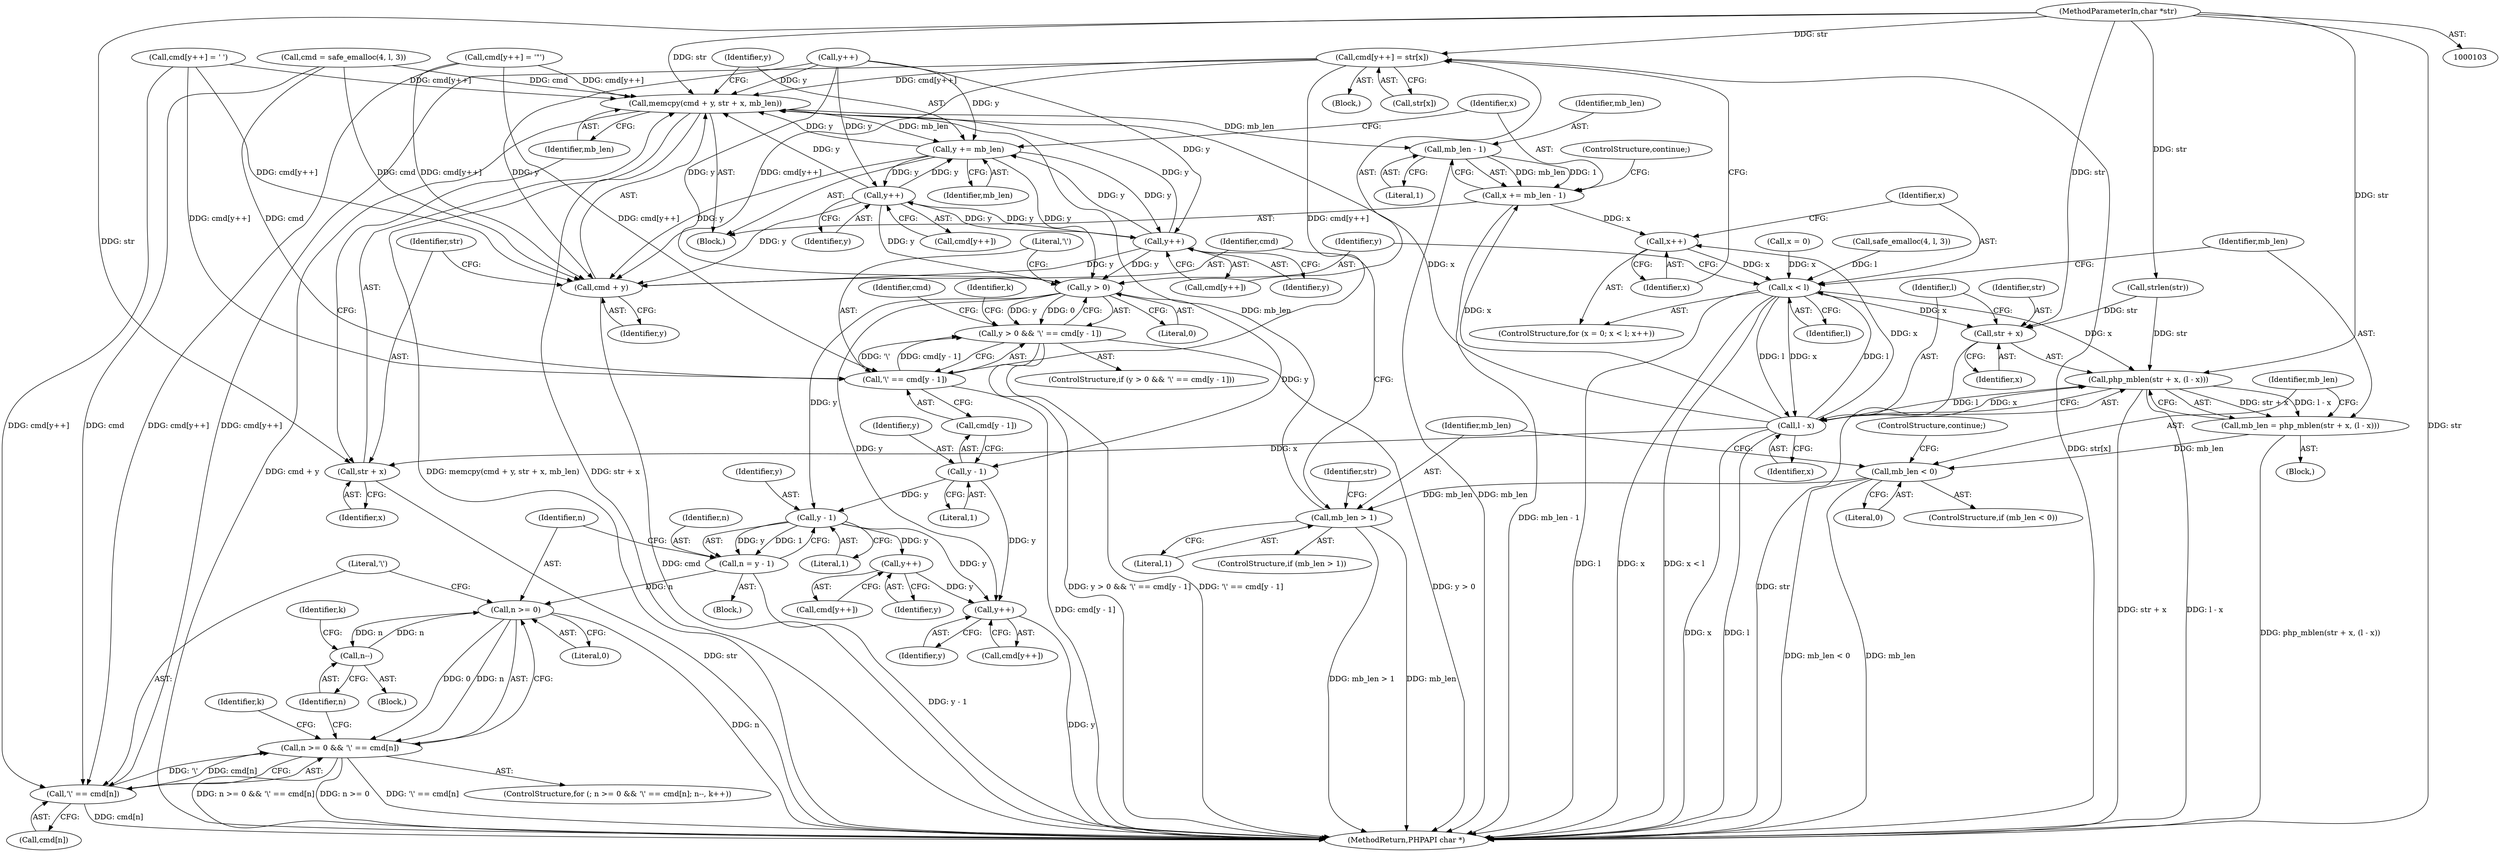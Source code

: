 digraph "0_php_d2ac264ffea5ca2e85640b6736e0c7cd4ee9a4a9@array" {
"1000202" [label="(Call,cmd[y++] = str[x])"];
"1000104" [label="(MethodParameterIn,char *str)"];
"1000170" [label="(Call,memcpy(cmd + y, str + x, mb_len))"];
"1000178" [label="(Call,y += mb_len)"];
"1000171" [label="(Call,cmd + y)"];
"1000197" [label="(Call,y++)"];
"1000205" [label="(Call,y++)"];
"1000212" [label="(Call,y > 0)"];
"1000211" [label="(Call,y > 0 && '\\' == cmd[y - 1])"];
"1000219" [label="(Call,y - 1)"];
"1000230" [label="(Call,y - 1)"];
"1000228" [label="(Call,n = y - 1)"];
"1000235" [label="(Call,n >= 0)"];
"1000234" [label="(Call,n >= 0 && '\\' == cmd[n])"];
"1000244" [label="(Call,n--)"];
"1000256" [label="(Call,y++)"];
"1000262" [label="(Call,y++)"];
"1000183" [label="(Call,mb_len - 1)"];
"1000181" [label="(Call,x += mb_len - 1)"];
"1000145" [label="(Call,x++)"];
"1000142" [label="(Call,x < l)"];
"1000151" [label="(Call,php_mblen(str + x, (l - x)))"];
"1000149" [label="(Call,mb_len = php_mblen(str + x, (l - x)))"];
"1000159" [label="(Call,mb_len < 0)"];
"1000166" [label="(Call,mb_len > 1)"];
"1000152" [label="(Call,str + x)"];
"1000155" [label="(Call,l - x)"];
"1000174" [label="(Call,str + x)"];
"1000215" [label="(Call,'\\' == cmd[y - 1])"];
"1000238" [label="(Call,'\\' == cmd[n])"];
"1000174" [label="(Call,str + x)"];
"1000155" [label="(Call,l - x)"];
"1000216" [label="(Literal,'\\')"];
"1000235" [label="(Call,n >= 0)"];
"1000146" [label="(Identifier,x)"];
"1000234" [label="(Call,n >= 0 && '\\' == cmd[n])"];
"1000138" [label="(ControlStructure,for (x = 0; x < l; x++))"];
"1000173" [label="(Identifier,y)"];
"1000213" [label="(Identifier,y)"];
"1000243" [label="(Block,)"];
"1000237" [label="(Literal,0)"];
"1000211" [label="(Call,y > 0 && '\\' == cmd[y - 1])"];
"1000171" [label="(Call,cmd + y)"];
"1000197" [label="(Call,y++)"];
"1000232" [label="(Literal,1)"];
"1000104" [label="(MethodParameterIn,char *str)"];
"1000143" [label="(Identifier,x)"];
"1000158" [label="(ControlStructure,if (mb_len < 0))"];
"1000220" [label="(Identifier,y)"];
"1000236" [label="(Identifier,n)"];
"1000262" [label="(Call,y++)"];
"1000250" [label="(Identifier,k)"];
"1000151" [label="(Call,php_mblen(str + x, (l - x)))"];
"1000247" [label="(Identifier,k)"];
"1000239" [label="(Literal,'\\')"];
"1000179" [label="(Identifier,y)"];
"1000206" [label="(Identifier,y)"];
"1000244" [label="(Call,n--)"];
"1000160" [label="(Identifier,mb_len)"];
"1000169" [label="(Block,)"];
"1000191" [label="(Block,)"];
"1000263" [label="(Identifier,y)"];
"1000198" [label="(Identifier,y)"];
"1000167" [label="(Identifier,mb_len)"];
"1000203" [label="(Call,cmd[y++])"];
"1000181" [label="(Call,x += mb_len - 1)"];
"1000177" [label="(Identifier,mb_len)"];
"1000180" [label="(Identifier,mb_len)"];
"1000142" [label="(Call,x < l)"];
"1000153" [label="(Identifier,str)"];
"1000225" [label="(Identifier,k)"];
"1000189" [label="(Identifier,str)"];
"1000212" [label="(Call,y > 0)"];
"1000184" [label="(Identifier,mb_len)"];
"1000230" [label="(Call,y - 1)"];
"1000163" [label="(ControlStructure,continue;)"];
"1000257" [label="(Identifier,y)"];
"1000152" [label="(Call,str + x)"];
"1000215" [label="(Call,'\\' == cmd[y - 1])"];
"1000147" [label="(Block,)"];
"1000114" [label="(Call,strlen(str))"];
"1000229" [label="(Identifier,n)"];
"1000132" [label="(Call,cmd[y++] = '\"')"];
"1000128" [label="(Call,safe_emalloc(4, l, 3))"];
"1000170" [label="(Call,memcpy(cmd + y, str + x, mb_len))"];
"1000205" [label="(Call,y++)"];
"1000150" [label="(Identifier,mb_len)"];
"1000214" [label="(Literal,0)"];
"1000182" [label="(Identifier,x)"];
"1000161" [label="(Literal,0)"];
"1000256" [label="(Call,y++)"];
"1000195" [label="(Call,cmd[y++])"];
"1000254" [label="(Call,cmd[y++])"];
"1000219" [label="(Call,y - 1)"];
"1000240" [label="(Call,cmd[n])"];
"1000165" [label="(ControlStructure,if (mb_len > 1))"];
"1000233" [label="(ControlStructure,for (; n >= 0 && '\\' == cmd[n]; n--, k++))"];
"1000156" [label="(Identifier,l)"];
"1000245" [label="(Identifier,n)"];
"1000166" [label="(Call,mb_len > 1)"];
"1000172" [label="(Identifier,cmd)"];
"1000221" [label="(Literal,1)"];
"1000260" [label="(Call,cmd[y++])"];
"1000202" [label="(Call,cmd[y++] = str[x])"];
"1000217" [label="(Call,cmd[y - 1])"];
"1000185" [label="(Literal,1)"];
"1000207" [label="(Call,str[x])"];
"1000194" [label="(Call,cmd[y++] = ' ')"];
"1000178" [label="(Call,y += mb_len)"];
"1000261" [label="(Identifier,cmd)"];
"1000231" [label="(Identifier,y)"];
"1000175" [label="(Identifier,str)"];
"1000228" [label="(Call,n = y - 1)"];
"1000139" [label="(Call,x = 0)"];
"1000186" [label="(ControlStructure,continue;)"];
"1000144" [label="(Identifier,l)"];
"1000176" [label="(Identifier,x)"];
"1000210" [label="(ControlStructure,if (y > 0 && '\\' == cmd[y - 1]))"];
"1000238" [label="(Call,'\\' == cmd[n])"];
"1000222" [label="(Block,)"];
"1000157" [label="(Identifier,x)"];
"1000159" [label="(Call,mb_len < 0)"];
"1000154" [label="(Identifier,x)"];
"1000126" [label="(Call,cmd = safe_emalloc(4, l, 3))"];
"1000149" [label="(Call,mb_len = php_mblen(str + x, (l - x)))"];
"1000168" [label="(Literal,1)"];
"1000135" [label="(Call,y++)"];
"1000265" [label="(MethodReturn,PHPAPI char *)"];
"1000183" [label="(Call,mb_len - 1)"];
"1000145" [label="(Call,x++)"];
"1000202" -> "1000191"  [label="AST: "];
"1000202" -> "1000207"  [label="CFG: "];
"1000203" -> "1000202"  [label="AST: "];
"1000207" -> "1000202"  [label="AST: "];
"1000146" -> "1000202"  [label="CFG: "];
"1000202" -> "1000265"  [label="DDG: str[x]"];
"1000202" -> "1000170"  [label="DDG: cmd[y++]"];
"1000202" -> "1000171"  [label="DDG: cmd[y++]"];
"1000104" -> "1000202"  [label="DDG: str"];
"1000202" -> "1000215"  [label="DDG: cmd[y++]"];
"1000202" -> "1000238"  [label="DDG: cmd[y++]"];
"1000104" -> "1000103"  [label="AST: "];
"1000104" -> "1000265"  [label="DDG: str"];
"1000104" -> "1000114"  [label="DDG: str"];
"1000104" -> "1000151"  [label="DDG: str"];
"1000104" -> "1000152"  [label="DDG: str"];
"1000104" -> "1000170"  [label="DDG: str"];
"1000104" -> "1000174"  [label="DDG: str"];
"1000170" -> "1000169"  [label="AST: "];
"1000170" -> "1000177"  [label="CFG: "];
"1000171" -> "1000170"  [label="AST: "];
"1000174" -> "1000170"  [label="AST: "];
"1000177" -> "1000170"  [label="AST: "];
"1000179" -> "1000170"  [label="CFG: "];
"1000170" -> "1000265"  [label="DDG: cmd + y"];
"1000170" -> "1000265"  [label="DDG: memcpy(cmd + y, str + x, mb_len)"];
"1000170" -> "1000265"  [label="DDG: str + x"];
"1000194" -> "1000170"  [label="DDG: cmd[y++]"];
"1000126" -> "1000170"  [label="DDG: cmd"];
"1000132" -> "1000170"  [label="DDG: cmd[y++]"];
"1000178" -> "1000170"  [label="DDG: y"];
"1000205" -> "1000170"  [label="DDG: y"];
"1000135" -> "1000170"  [label="DDG: y"];
"1000197" -> "1000170"  [label="DDG: y"];
"1000155" -> "1000170"  [label="DDG: x"];
"1000166" -> "1000170"  [label="DDG: mb_len"];
"1000170" -> "1000178"  [label="DDG: mb_len"];
"1000170" -> "1000183"  [label="DDG: mb_len"];
"1000178" -> "1000169"  [label="AST: "];
"1000178" -> "1000180"  [label="CFG: "];
"1000179" -> "1000178"  [label="AST: "];
"1000180" -> "1000178"  [label="AST: "];
"1000182" -> "1000178"  [label="CFG: "];
"1000178" -> "1000171"  [label="DDG: y"];
"1000205" -> "1000178"  [label="DDG: y"];
"1000135" -> "1000178"  [label="DDG: y"];
"1000197" -> "1000178"  [label="DDG: y"];
"1000178" -> "1000197"  [label="DDG: y"];
"1000178" -> "1000205"  [label="DDG: y"];
"1000178" -> "1000212"  [label="DDG: y"];
"1000171" -> "1000173"  [label="CFG: "];
"1000172" -> "1000171"  [label="AST: "];
"1000173" -> "1000171"  [label="AST: "];
"1000175" -> "1000171"  [label="CFG: "];
"1000171" -> "1000265"  [label="DDG: cmd"];
"1000194" -> "1000171"  [label="DDG: cmd[y++]"];
"1000126" -> "1000171"  [label="DDG: cmd"];
"1000132" -> "1000171"  [label="DDG: cmd[y++]"];
"1000205" -> "1000171"  [label="DDG: y"];
"1000135" -> "1000171"  [label="DDG: y"];
"1000197" -> "1000171"  [label="DDG: y"];
"1000197" -> "1000195"  [label="AST: "];
"1000197" -> "1000198"  [label="CFG: "];
"1000198" -> "1000197"  [label="AST: "];
"1000195" -> "1000197"  [label="CFG: "];
"1000205" -> "1000197"  [label="DDG: y"];
"1000135" -> "1000197"  [label="DDG: y"];
"1000197" -> "1000205"  [label="DDG: y"];
"1000197" -> "1000212"  [label="DDG: y"];
"1000205" -> "1000203"  [label="AST: "];
"1000205" -> "1000206"  [label="CFG: "];
"1000206" -> "1000205"  [label="AST: "];
"1000203" -> "1000205"  [label="CFG: "];
"1000135" -> "1000205"  [label="DDG: y"];
"1000205" -> "1000212"  [label="DDG: y"];
"1000212" -> "1000211"  [label="AST: "];
"1000212" -> "1000214"  [label="CFG: "];
"1000213" -> "1000212"  [label="AST: "];
"1000214" -> "1000212"  [label="AST: "];
"1000216" -> "1000212"  [label="CFG: "];
"1000211" -> "1000212"  [label="CFG: "];
"1000212" -> "1000211"  [label="DDG: y"];
"1000212" -> "1000211"  [label="DDG: 0"];
"1000135" -> "1000212"  [label="DDG: y"];
"1000212" -> "1000219"  [label="DDG: y"];
"1000212" -> "1000230"  [label="DDG: y"];
"1000212" -> "1000262"  [label="DDG: y"];
"1000211" -> "1000210"  [label="AST: "];
"1000211" -> "1000215"  [label="CFG: "];
"1000215" -> "1000211"  [label="AST: "];
"1000225" -> "1000211"  [label="CFG: "];
"1000261" -> "1000211"  [label="CFG: "];
"1000211" -> "1000265"  [label="DDG: y > 0"];
"1000211" -> "1000265"  [label="DDG: y > 0 && '\\' == cmd[y - 1]"];
"1000211" -> "1000265"  [label="DDG: '\\' == cmd[y - 1]"];
"1000215" -> "1000211"  [label="DDG: '\\'"];
"1000215" -> "1000211"  [label="DDG: cmd[y - 1]"];
"1000219" -> "1000217"  [label="AST: "];
"1000219" -> "1000221"  [label="CFG: "];
"1000220" -> "1000219"  [label="AST: "];
"1000221" -> "1000219"  [label="AST: "];
"1000217" -> "1000219"  [label="CFG: "];
"1000219" -> "1000230"  [label="DDG: y"];
"1000219" -> "1000262"  [label="DDG: y"];
"1000230" -> "1000228"  [label="AST: "];
"1000230" -> "1000232"  [label="CFG: "];
"1000231" -> "1000230"  [label="AST: "];
"1000232" -> "1000230"  [label="AST: "];
"1000228" -> "1000230"  [label="CFG: "];
"1000230" -> "1000228"  [label="DDG: y"];
"1000230" -> "1000228"  [label="DDG: 1"];
"1000230" -> "1000256"  [label="DDG: y"];
"1000230" -> "1000262"  [label="DDG: y"];
"1000228" -> "1000222"  [label="AST: "];
"1000229" -> "1000228"  [label="AST: "];
"1000236" -> "1000228"  [label="CFG: "];
"1000228" -> "1000265"  [label="DDG: y - 1"];
"1000228" -> "1000235"  [label="DDG: n"];
"1000235" -> "1000234"  [label="AST: "];
"1000235" -> "1000237"  [label="CFG: "];
"1000236" -> "1000235"  [label="AST: "];
"1000237" -> "1000235"  [label="AST: "];
"1000239" -> "1000235"  [label="CFG: "];
"1000234" -> "1000235"  [label="CFG: "];
"1000235" -> "1000265"  [label="DDG: n"];
"1000235" -> "1000234"  [label="DDG: n"];
"1000235" -> "1000234"  [label="DDG: 0"];
"1000244" -> "1000235"  [label="DDG: n"];
"1000235" -> "1000244"  [label="DDG: n"];
"1000234" -> "1000233"  [label="AST: "];
"1000234" -> "1000238"  [label="CFG: "];
"1000238" -> "1000234"  [label="AST: "];
"1000245" -> "1000234"  [label="CFG: "];
"1000250" -> "1000234"  [label="CFG: "];
"1000234" -> "1000265"  [label="DDG: n >= 0"];
"1000234" -> "1000265"  [label="DDG: '\\' == cmd[n]"];
"1000234" -> "1000265"  [label="DDG: n >= 0 && '\\' == cmd[n]"];
"1000238" -> "1000234"  [label="DDG: '\\'"];
"1000238" -> "1000234"  [label="DDG: cmd[n]"];
"1000244" -> "1000243"  [label="AST: "];
"1000244" -> "1000245"  [label="CFG: "];
"1000245" -> "1000244"  [label="AST: "];
"1000247" -> "1000244"  [label="CFG: "];
"1000256" -> "1000254"  [label="AST: "];
"1000256" -> "1000257"  [label="CFG: "];
"1000257" -> "1000256"  [label="AST: "];
"1000254" -> "1000256"  [label="CFG: "];
"1000256" -> "1000262"  [label="DDG: y"];
"1000262" -> "1000260"  [label="AST: "];
"1000262" -> "1000263"  [label="CFG: "];
"1000263" -> "1000262"  [label="AST: "];
"1000260" -> "1000262"  [label="CFG: "];
"1000262" -> "1000265"  [label="DDG: y"];
"1000183" -> "1000181"  [label="AST: "];
"1000183" -> "1000185"  [label="CFG: "];
"1000184" -> "1000183"  [label="AST: "];
"1000185" -> "1000183"  [label="AST: "];
"1000181" -> "1000183"  [label="CFG: "];
"1000183" -> "1000265"  [label="DDG: mb_len"];
"1000183" -> "1000181"  [label="DDG: mb_len"];
"1000183" -> "1000181"  [label="DDG: 1"];
"1000181" -> "1000169"  [label="AST: "];
"1000182" -> "1000181"  [label="AST: "];
"1000186" -> "1000181"  [label="CFG: "];
"1000181" -> "1000265"  [label="DDG: mb_len - 1"];
"1000181" -> "1000145"  [label="DDG: x"];
"1000155" -> "1000181"  [label="DDG: x"];
"1000145" -> "1000138"  [label="AST: "];
"1000145" -> "1000146"  [label="CFG: "];
"1000146" -> "1000145"  [label="AST: "];
"1000143" -> "1000145"  [label="CFG: "];
"1000145" -> "1000142"  [label="DDG: x"];
"1000155" -> "1000145"  [label="DDG: x"];
"1000142" -> "1000138"  [label="AST: "];
"1000142" -> "1000144"  [label="CFG: "];
"1000143" -> "1000142"  [label="AST: "];
"1000144" -> "1000142"  [label="AST: "];
"1000150" -> "1000142"  [label="CFG: "];
"1000213" -> "1000142"  [label="CFG: "];
"1000142" -> "1000265"  [label="DDG: x < l"];
"1000142" -> "1000265"  [label="DDG: l"];
"1000142" -> "1000265"  [label="DDG: x"];
"1000139" -> "1000142"  [label="DDG: x"];
"1000128" -> "1000142"  [label="DDG: l"];
"1000155" -> "1000142"  [label="DDG: l"];
"1000142" -> "1000151"  [label="DDG: x"];
"1000142" -> "1000152"  [label="DDG: x"];
"1000142" -> "1000155"  [label="DDG: l"];
"1000142" -> "1000155"  [label="DDG: x"];
"1000151" -> "1000149"  [label="AST: "];
"1000151" -> "1000155"  [label="CFG: "];
"1000152" -> "1000151"  [label="AST: "];
"1000155" -> "1000151"  [label="AST: "];
"1000149" -> "1000151"  [label="CFG: "];
"1000151" -> "1000265"  [label="DDG: str + x"];
"1000151" -> "1000265"  [label="DDG: l - x"];
"1000151" -> "1000149"  [label="DDG: str + x"];
"1000151" -> "1000149"  [label="DDG: l - x"];
"1000114" -> "1000151"  [label="DDG: str"];
"1000155" -> "1000151"  [label="DDG: l"];
"1000155" -> "1000151"  [label="DDG: x"];
"1000149" -> "1000147"  [label="AST: "];
"1000150" -> "1000149"  [label="AST: "];
"1000160" -> "1000149"  [label="CFG: "];
"1000149" -> "1000265"  [label="DDG: php_mblen(str + x, (l - x))"];
"1000149" -> "1000159"  [label="DDG: mb_len"];
"1000159" -> "1000158"  [label="AST: "];
"1000159" -> "1000161"  [label="CFG: "];
"1000160" -> "1000159"  [label="AST: "];
"1000161" -> "1000159"  [label="AST: "];
"1000163" -> "1000159"  [label="CFG: "];
"1000167" -> "1000159"  [label="CFG: "];
"1000159" -> "1000265"  [label="DDG: mb_len < 0"];
"1000159" -> "1000265"  [label="DDG: mb_len"];
"1000159" -> "1000166"  [label="DDG: mb_len"];
"1000166" -> "1000165"  [label="AST: "];
"1000166" -> "1000168"  [label="CFG: "];
"1000167" -> "1000166"  [label="AST: "];
"1000168" -> "1000166"  [label="AST: "];
"1000172" -> "1000166"  [label="CFG: "];
"1000189" -> "1000166"  [label="CFG: "];
"1000166" -> "1000265"  [label="DDG: mb_len > 1"];
"1000166" -> "1000265"  [label="DDG: mb_len"];
"1000152" -> "1000154"  [label="CFG: "];
"1000153" -> "1000152"  [label="AST: "];
"1000154" -> "1000152"  [label="AST: "];
"1000156" -> "1000152"  [label="CFG: "];
"1000152" -> "1000265"  [label="DDG: str"];
"1000114" -> "1000152"  [label="DDG: str"];
"1000155" -> "1000157"  [label="CFG: "];
"1000156" -> "1000155"  [label="AST: "];
"1000157" -> "1000155"  [label="AST: "];
"1000155" -> "1000265"  [label="DDG: x"];
"1000155" -> "1000265"  [label="DDG: l"];
"1000155" -> "1000174"  [label="DDG: x"];
"1000174" -> "1000176"  [label="CFG: "];
"1000175" -> "1000174"  [label="AST: "];
"1000176" -> "1000174"  [label="AST: "];
"1000177" -> "1000174"  [label="CFG: "];
"1000174" -> "1000265"  [label="DDG: str"];
"1000215" -> "1000217"  [label="CFG: "];
"1000216" -> "1000215"  [label="AST: "];
"1000217" -> "1000215"  [label="AST: "];
"1000215" -> "1000265"  [label="DDG: cmd[y - 1]"];
"1000126" -> "1000215"  [label="DDG: cmd"];
"1000194" -> "1000215"  [label="DDG: cmd[y++]"];
"1000132" -> "1000215"  [label="DDG: cmd[y++]"];
"1000238" -> "1000240"  [label="CFG: "];
"1000239" -> "1000238"  [label="AST: "];
"1000240" -> "1000238"  [label="AST: "];
"1000238" -> "1000265"  [label="DDG: cmd[n]"];
"1000126" -> "1000238"  [label="DDG: cmd"];
"1000194" -> "1000238"  [label="DDG: cmd[y++]"];
"1000132" -> "1000238"  [label="DDG: cmd[y++]"];
}

